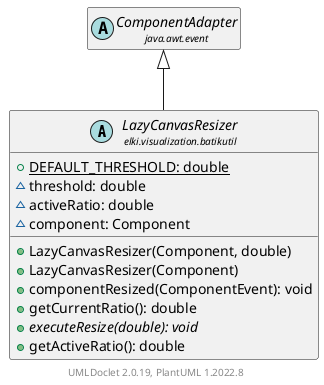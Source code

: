 @startuml
    remove .*\.(Instance|Par|Parameterizer|Factory)$
    set namespaceSeparator none
    hide empty fields
    hide empty methods

    abstract class "<size:14>LazyCanvasResizer\n<size:10>elki.visualization.batikutil" as elki.visualization.batikutil.LazyCanvasResizer [[LazyCanvasResizer.html]] {
        {static} +DEFAULT_THRESHOLD: double
        ~threshold: double
        ~activeRatio: double
        ~component: Component
        +LazyCanvasResizer(Component, double)
        +LazyCanvasResizer(Component)
        +componentResized(ComponentEvent): void
        +getCurrentRatio(): double
        {abstract} +executeResize(double): void
        +getActiveRatio(): double
    }

    abstract class "<size:14>ComponentAdapter\n<size:10>java.awt.event" as java.awt.event.ComponentAdapter

    java.awt.event.ComponentAdapter <|-- elki.visualization.batikutil.LazyCanvasResizer

    center footer UMLDoclet 2.0.19, PlantUML 1.2022.8
@enduml
